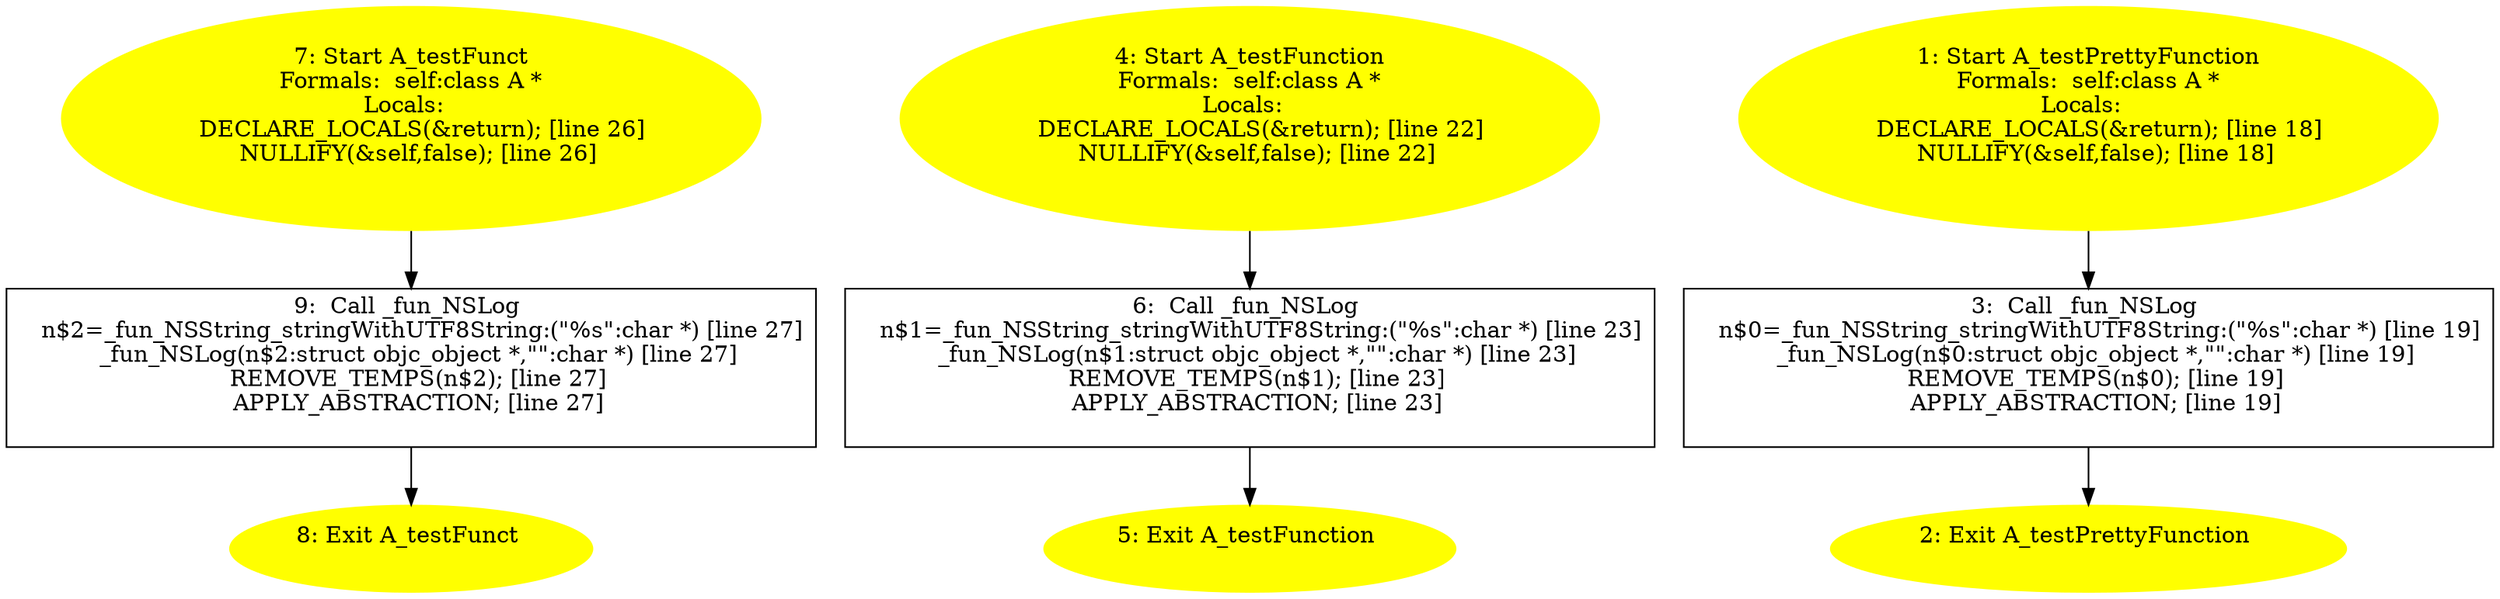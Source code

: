 digraph iCFG {
9 [label="9:  Call _fun_NSLog \n   n$2=_fun_NSString_stringWithUTF8String:(\"%s\":char *) [line 27]\n  _fun_NSLog(n$2:struct objc_object *,\"\":char *) [line 27]\n  REMOVE_TEMPS(n$2); [line 27]\n  APPLY_ABSTRACTION; [line 27]\n " shape="box"]
	

	 9 -> 8 ;
8 [label="8: Exit A_testFunct \n  " color=yellow style=filled]
	

7 [label="7: Start A_testFunct\nFormals:  self:class A *\nLocals:  \n   DECLARE_LOCALS(&return); [line 26]\n  NULLIFY(&self,false); [line 26]\n " color=yellow style=filled]
	

	 7 -> 9 ;
6 [label="6:  Call _fun_NSLog \n   n$1=_fun_NSString_stringWithUTF8String:(\"%s\":char *) [line 23]\n  _fun_NSLog(n$1:struct objc_object *,\"\":char *) [line 23]\n  REMOVE_TEMPS(n$1); [line 23]\n  APPLY_ABSTRACTION; [line 23]\n " shape="box"]
	

	 6 -> 5 ;
5 [label="5: Exit A_testFunction \n  " color=yellow style=filled]
	

4 [label="4: Start A_testFunction\nFormals:  self:class A *\nLocals:  \n   DECLARE_LOCALS(&return); [line 22]\n  NULLIFY(&self,false); [line 22]\n " color=yellow style=filled]
	

	 4 -> 6 ;
3 [label="3:  Call _fun_NSLog \n   n$0=_fun_NSString_stringWithUTF8String:(\"%s\":char *) [line 19]\n  _fun_NSLog(n$0:struct objc_object *,\"\":char *) [line 19]\n  REMOVE_TEMPS(n$0); [line 19]\n  APPLY_ABSTRACTION; [line 19]\n " shape="box"]
	

	 3 -> 2 ;
2 [label="2: Exit A_testPrettyFunction \n  " color=yellow style=filled]
	

1 [label="1: Start A_testPrettyFunction\nFormals:  self:class A *\nLocals:  \n   DECLARE_LOCALS(&return); [line 18]\n  NULLIFY(&self,false); [line 18]\n " color=yellow style=filled]
	

	 1 -> 3 ;
}
